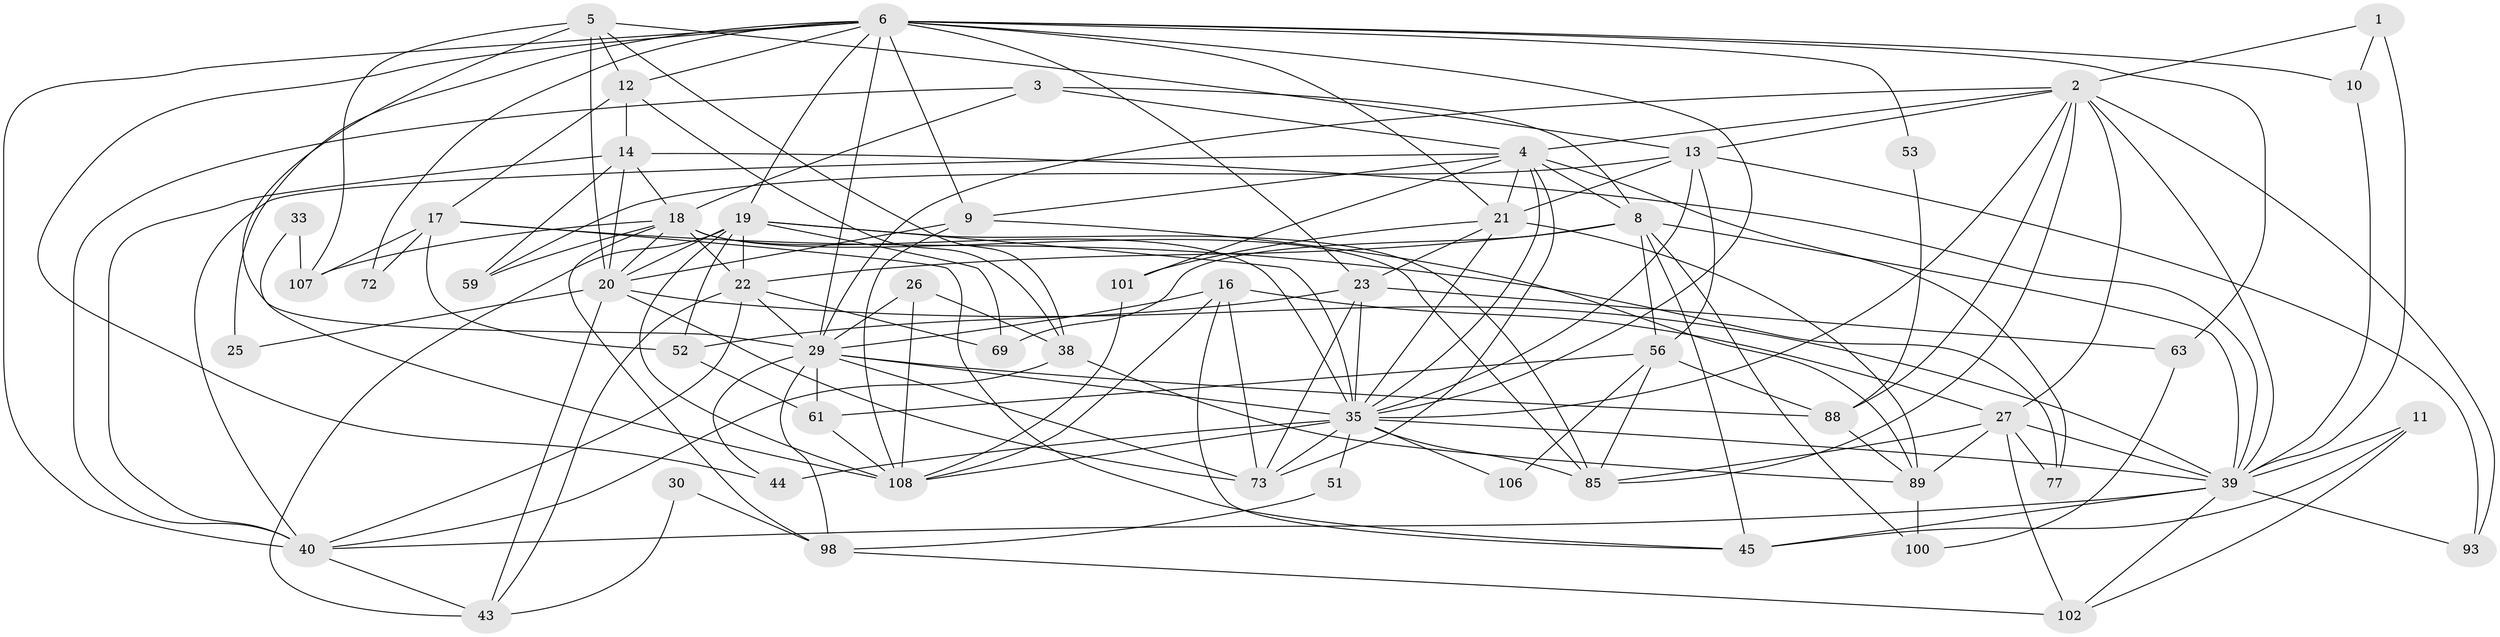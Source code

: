// original degree distribution, {3: 0.2831858407079646, 4: 0.21238938053097345, 5: 0.2743362831858407, 2: 0.12389380530973451, 6: 0.07964601769911504, 7: 0.008849557522123894, 8: 0.017699115044247787}
// Generated by graph-tools (version 1.1) at 2025/15/03/09/25 04:15:08]
// undirected, 56 vertices, 156 edges
graph export_dot {
graph [start="1"]
  node [color=gray90,style=filled];
  1 [super="+90"];
  2 [super="+7"];
  3;
  4 [super="+32+50"];
  5 [super="+48"];
  6 [super="+97+37+82"];
  8 [super="+55+57"];
  9;
  10;
  11 [super="+92"];
  12;
  13 [super="+49+78"];
  14 [super="+15"];
  16;
  17 [super="+81"];
  18 [super="+28"];
  19 [super="+70+76"];
  20 [super="+31"];
  21 [super="+103+80+74"];
  22 [super="+65"];
  23 [super="+109"];
  25;
  26;
  27 [super="+71+58"];
  29 [super="+36+34+54"];
  30;
  33;
  35 [super="+60+47"];
  38 [super="+67"];
  39 [super="+91+46"];
  40 [super="+95"];
  43 [super="+66"];
  44;
  45 [super="+94"];
  51;
  52 [super="+75"];
  53;
  56 [super="+105"];
  59;
  61 [super="+62"];
  63 [super="+84"];
  69;
  72;
  73;
  77;
  85;
  88;
  89 [super="+99"];
  93;
  98;
  100;
  101;
  102;
  106;
  107;
  108;
  1 -- 39 [weight=2];
  1 -- 10;
  1 -- 2;
  2 -- 88;
  2 -- 93;
  2 -- 35;
  2 -- 39;
  2 -- 13;
  2 -- 85;
  2 -- 27;
  2 -- 29;
  2 -- 4;
  3 -- 40;
  3 -- 18;
  3 -- 4;
  3 -- 8;
  4 -- 73;
  4 -- 35;
  4 -- 21;
  4 -- 101;
  4 -- 8;
  4 -- 40;
  4 -- 77;
  4 -- 9;
  5 -- 12;
  5 -- 13 [weight=2];
  5 -- 29 [weight=2];
  5 -- 20;
  5 -- 38;
  5 -- 107;
  6 -- 12;
  6 -- 19;
  6 -- 40;
  6 -- 44;
  6 -- 63;
  6 -- 23;
  6 -- 35;
  6 -- 53;
  6 -- 9;
  6 -- 29;
  6 -- 21;
  6 -- 72;
  6 -- 25;
  6 -- 10;
  8 -- 56;
  8 -- 69;
  8 -- 45;
  8 -- 100;
  8 -- 22;
  8 -- 39 [weight=2];
  9 -- 108;
  9 -- 89;
  9 -- 20;
  10 -- 39;
  11 -- 102;
  11 -- 45;
  11 -- 39;
  12 -- 17;
  12 -- 38;
  12 -- 14;
  13 -- 59;
  13 -- 93;
  13 -- 56;
  13 -- 35 [weight=2];
  13 -- 21;
  14 -- 59;
  14 -- 18;
  14 -- 39;
  14 -- 40;
  14 -- 20;
  16 -- 73;
  16 -- 108;
  16 -- 29;
  16 -- 27;
  16 -- 45;
  17 -- 52;
  17 -- 107;
  17 -- 45;
  17 -- 72;
  17 -- 77;
  18 -- 107;
  18 -- 98;
  18 -- 35 [weight=2];
  18 -- 20;
  18 -- 85;
  18 -- 22;
  18 -- 59;
  19 -- 85;
  19 -- 22;
  19 -- 43;
  19 -- 35;
  19 -- 52;
  19 -- 69;
  19 -- 108;
  19 -- 20;
  20 -- 39 [weight=2];
  20 -- 73;
  20 -- 43;
  20 -- 25;
  21 -- 101;
  21 -- 23;
  21 -- 35 [weight=2];
  21 -- 89;
  22 -- 40;
  22 -- 29;
  22 -- 69;
  22 -- 43;
  23 -- 63;
  23 -- 35;
  23 -- 73;
  23 -- 52;
  26 -- 108;
  26 -- 38;
  26 -- 29;
  27 -- 77;
  27 -- 89 [weight=2];
  27 -- 85;
  27 -- 102;
  27 -- 39;
  29 -- 98;
  29 -- 35;
  29 -- 73;
  29 -- 44;
  29 -- 88;
  29 -- 61;
  30 -- 98;
  30 -- 43;
  33 -- 107;
  33 -- 108;
  35 -- 106;
  35 -- 39;
  35 -- 73;
  35 -- 44;
  35 -- 108;
  35 -- 51;
  35 -- 85;
  38 -- 40;
  38 -- 89;
  39 -- 102;
  39 -- 40;
  39 -- 93;
  39 -- 45;
  40 -- 43;
  51 -- 98;
  52 -- 61;
  53 -- 88;
  56 -- 88;
  56 -- 85;
  56 -- 106;
  56 -- 61 [weight=2];
  61 -- 108;
  63 -- 100;
  88 -- 89;
  89 -- 100;
  98 -- 102;
  101 -- 108;
}
